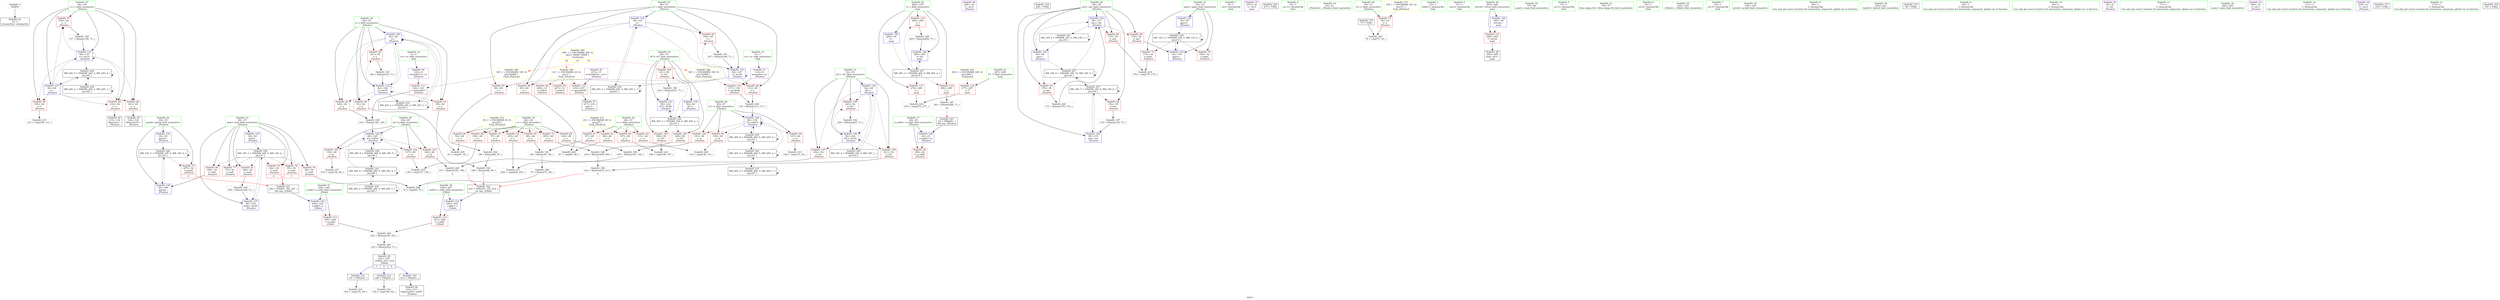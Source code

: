 digraph "SVFG" {
	label="SVFG";

	Node0x55de0894cf40 [shape=record,color=grey,label="{NodeID: 0\nNullPtr}"];
	Node0x55de0894cf40 -> Node0x55de089738f0[style=solid];
	Node0x55de08973e00 [shape=record,color=red,label="{NodeID: 97\n156\<--44\n\<--v\n_Z5solvei\n}"];
	Node0x55de08973e00 -> Node0x55de08977990[style=solid];
	Node0x55de08971fb0 [shape=record,color=green,label="{NodeID: 14\n4\<--5\nvx\<--vx_field_insensitive\nGlob }"];
	Node0x55de08971fb0 -> Node0x55de08974ef0[style=solid];
	Node0x55de08977810 [shape=record,color=grey,label="{NodeID: 194\n100 = Binary(98, 99, )\n|{<s0>3}}"];
	Node0x55de08977810:s0 -> Node0x55de089aa960[style=solid,color=red];
	Node0x55de08974960 [shape=record,color=red,label="{NodeID: 111\n124\<--123\n\<--arrayidx17\n_Z5solvei\n}"];
	Node0x55de08974960 -> Node0x55de08977f90[style=solid];
	Node0x55de08972ba0 [shape=record,color=green,label="{NodeID: 28\n46\<--47\nti\<--ti_field_insensitive\n_Z5solvei\n}"];
	Node0x55de08972ba0 -> Node0x55de08973ed0[style=solid];
	Node0x55de08972ba0 -> Node0x55de08973fa0[style=solid];
	Node0x55de08972ba0 -> Node0x55de08974070[style=solid];
	Node0x55de08972ba0 -> Node0x55de08979e70[style=solid];
	Node0x55de089804a0 [shape=record,color=grey,label="{NodeID: 208\n72 = cmp(66, 70, )\n}"];
	Node0x55de08979c00 [shape=record,color=blue,label="{NodeID: 125\n40\<--64\ni\<--\n_Z5solvei\n}"];
	Node0x55de08979c00 -> Node0x55de08976c30[style=dashed];
	Node0x55de08979c00 -> Node0x55de08976d00[style=dashed];
	Node0x55de08979c00 -> Node0x55de08976dd0[style=dashed];
	Node0x55de08979c00 -> Node0x55de08976ea0[style=dashed];
	Node0x55de08979c00 -> Node0x55de0897a280[style=dashed];
	Node0x55de08979c00 -> Node0x55de0898cb40[style=dashed];
	Node0x55de08973820 [shape=record,color=green,label="{NodeID: 42\n269\<--270\ni\<--i_field_insensitive\nmain\n}"];
	Node0x55de08973820 -> Node0x55de08979580[style=solid];
	Node0x55de08973820 -> Node0x55de08979650[style=solid];
	Node0x55de08973820 -> Node0x55de08979720[style=solid];
	Node0x55de08973820 -> Node0x55de0897ac40[style=solid];
	Node0x55de08973820 -> Node0x55de0897ad10[style=solid];
	Node0x55de0897a760 [shape=record,color=blue,label="{NodeID: 139\n52\<--64\nj51\<--\n_Z5solvei\n}"];
	Node0x55de0897a760 -> Node0x55de08974620[style=dashed];
	Node0x55de0897a760 -> Node0x55de089746f0[style=dashed];
	Node0x55de0897a760 -> Node0x55de089747c0[style=dashed];
	Node0x55de0897a760 -> Node0x55de0897a830[style=dashed];
	Node0x55de0897a760 -> Node0x55de08991040[style=dashed];
	Node0x55de089753d0 [shape=record,color=purple,label="{NodeID: 56\n228\<--16\n\<--.str.4\n_Z5solvei\n}"];
	Node0x55de089aa420 [shape=record,color=black,label="{NodeID: 319\n229 = PHI()\n}"];
	Node0x55de0898df40 [shape=record,color=black,label="{NodeID: 236\nMR_28V_2 = PHI(MR_28V_3, MR_28V_1, )\npts\{49 \}\n}"];
	Node0x55de0898df40 -> Node0x55de0898df40[style=dashed];
	Node0x55de0898df40 -> Node0x55de08990640[style=dashed];
	Node0x55de08975f30 [shape=record,color=red,label="{NodeID: 70\n203\<--28\n\<--c\n_Z5solvei\n}"];
	Node0x55de08975f30 -> Node0x55de08980920[style=solid];
	Node0x55de08976a90 [shape=record,color=red,label="{NodeID: 84\n175\<--38\n\<--ans\n_Z5solvei\n}"];
	Node0x55de08976a90 -> Node0x55de089813a0[style=solid];
	Node0x55de0896b350 [shape=record,color=green,label="{NodeID: 1\n8\<--1\n.str\<--dummyObj\nGlob }"];
	Node0x55de08973ed0 [shape=record,color=red,label="{NodeID: 98\n127\<--46\n\<--ti\n_Z5solvei\n}"];
	Node0x55de08973ed0 -> Node0x55de08980c20[style=solid];
	Node0x55de089720b0 [shape=record,color=green,label="{NodeID: 15\n6\<--7\nvy\<--vy_field_insensitive\nGlob }"];
	Node0x55de089720b0 -> Node0x55de08974fc0[style=solid];
	Node0x55de08977990 [shape=record,color=grey,label="{NodeID: 195\n157 = Binary(156, 71, )\n}"];
	Node0x55de08977990 -> Node0x55de0897a0e0[style=solid];
	Node0x55de08974a30 [shape=record,color=red,label="{NodeID: 112\n216\<--215\n\<--arrayidx59\n_Z5solvei\n}"];
	Node0x55de08974a30 -> Node0x55de08973c60[style=solid];
	Node0x55de08972c70 [shape=record,color=green,label="{NodeID: 29\n48\<--49\ntj\<--tj_field_insensitive\n_Z5solvei\n}"];
	Node0x55de08972c70 -> Node0x55de08974140[style=solid];
	Node0x55de08972c70 -> Node0x55de08974210[style=solid];
	Node0x55de08972c70 -> Node0x55de089742e0[style=solid];
	Node0x55de08972c70 -> Node0x55de08979f40[style=solid];
	Node0x55de08980620 [shape=record,color=grey,label="{NodeID: 209\n132 = cmp(130, 131, )\n}"];
	Node0x55de08979cd0 [shape=record,color=blue,label="{NodeID: 126\n42\<--64\nj\<--\n_Z5solvei\n}"];
	Node0x55de08979cd0 -> Node0x55de08976f70[style=dashed];
	Node0x55de08979cd0 -> Node0x55de08977040[style=dashed];
	Node0x55de08979cd0 -> Node0x55de08977110[style=dashed];
	Node0x55de08979cd0 -> Node0x55de089771e0[style=dashed];
	Node0x55de08979cd0 -> Node0x55de08979cd0[style=dashed];
	Node0x55de08979cd0 -> Node0x55de0897a1b0[style=dashed];
	Node0x55de08979cd0 -> Node0x55de0898d040[style=dashed];
	Node0x55de089738f0 [shape=record,color=black,label="{NodeID: 43\n2\<--3\ndummyVal\<--dummyVal\n}"];
	Node0x55de0897a830 [shape=record,color=blue,label="{NodeID: 140\n52\<--224\nj51\<--inc62\n_Z5solvei\n}"];
	Node0x55de0897a830 -> Node0x55de08974620[style=dashed];
	Node0x55de0897a830 -> Node0x55de089746f0[style=dashed];
	Node0x55de0897a830 -> Node0x55de089747c0[style=dashed];
	Node0x55de0897a830 -> Node0x55de0897a830[style=dashed];
	Node0x55de0897a830 -> Node0x55de08991040[style=dashed];
	Node0x55de089754a0 [shape=record,color=purple,label="{NodeID: 57\n272\<--18\n\<--.str.5\nmain\n}"];
	Node0x55de089aa4f0 [shape=record,color=black,label="{NodeID: 320\n273 = PHI()\n}"];
	Node0x55de0898e440 [shape=record,color=black,label="{NodeID: 237\nMR_46V_3 = PHI(MR_46V_4, MR_46V_2, )\npts\{270 \}\n}"];
	Node0x55de0898e440 -> Node0x55de08979580[style=dashed];
	Node0x55de0898e440 -> Node0x55de08979650[style=dashed];
	Node0x55de0898e440 -> Node0x55de08979720[style=dashed];
	Node0x55de0898e440 -> Node0x55de0897ad10[style=dashed];
	Node0x55de08976000 [shape=record,color=red,label="{NodeID: 71\n209\<--28\n\<--c\n_Z5solvei\n}"];
	Node0x55de08976000 -> Node0x55de0897d690[style=solid];
	Node0x55de08976b60 [shape=record,color=red,label="{NodeID: 85\n178\<--38\n\<--ans\n_Z5solvei\n}"];
	Node0x55de08976b60 -> Node0x55de0897a420[style=solid];
	Node0x55de0894d420 [shape=record,color=green,label="{NodeID: 2\n10\<--1\n.str.1\<--dummyObj\nGlob }"];
	Node0x55de08997640 [shape=record,color=yellow,style=double,label="{NodeID: 265\n48V_1 = ENCHI(MR_48V_0)\npts\{1 50000 70000 \}\nFun[main]|{<s0>10|<s1>10|<s2>10}}"];
	Node0x55de08997640:s0 -> Node0x55de08997a50[style=dashed,color=red];
	Node0x55de08997640:s1 -> Node0x55de08998880[style=dashed,color=red];
	Node0x55de08997640:s2 -> Node0x55de08998960[style=dashed,color=red];
	Node0x55de08973fa0 [shape=record,color=red,label="{NodeID: 99\n130\<--46\n\<--ti\n_Z5solvei\n}"];
	Node0x55de08973fa0 -> Node0x55de08980620[style=solid];
	Node0x55de089721b0 [shape=record,color=green,label="{NodeID: 16\n20\<--21\n_Z5solvei\<--_Z5solvei_field_insensitive\n}"];
	Node0x55de08977b10 [shape=record,color=grey,label="{NodeID: 196\n212 = Binary(210, 211, )\n|{<s0>6}}"];
	Node0x55de08977b10:s0 -> Node0x55de089aa960[style=solid,color=red];
	Node0x55de08974b00 [shape=record,color=red,label="{NodeID: 113\n250\<--244\n\<--x.addr\n_Z3bitii\n}"];
	Node0x55de08974b00 -> Node0x55de0897fbe0[style=solid];
	Node0x55de08972d40 [shape=record,color=green,label="{NodeID: 30\n50\<--51\ni47\<--i47_field_insensitive\n_Z5solvei\n}"];
	Node0x55de08972d40 -> Node0x55de089743b0[style=solid];
	Node0x55de08972d40 -> Node0x55de08974480[style=solid];
	Node0x55de08972d40 -> Node0x55de08974550[style=solid];
	Node0x55de08972d40 -> Node0x55de0897a690[style=solid];
	Node0x55de08972d40 -> Node0x55de0897a900[style=solid];
	Node0x55de089807a0 [shape=record,color=grey,label="{NodeID: 210\n278 = cmp(276, 277, )\n}"];
	Node0x55de08979da0 [shape=record,color=blue,label="{NodeID: 127\n44\<--64\nv\<--\n_Z5solvei\n}"];
	Node0x55de08979da0 -> Node0x55de089772b0[style=dashed];
	Node0x55de08979da0 -> Node0x55de08977380[style=dashed];
	Node0x55de08979da0 -> Node0x55de08973d30[style=dashed];
	Node0x55de08979da0 -> Node0x55de08973e00[style=dashed];
	Node0x55de08979da0 -> Node0x55de0897a0e0[style=dashed];
	Node0x55de08979da0 -> Node0x55de08992440[style=dashed];
	Node0x55de089739f0 [shape=record,color=black,label="{NodeID: 44\n115\<--114\nidxprom\<--\n_Z5solvei\n}"];
	Node0x55de0897a900 [shape=record,color=blue,label="{NodeID: 141\n50\<--232\ni47\<--inc66\n_Z5solvei\n}"];
	Node0x55de0897a900 -> Node0x55de08990b40[style=dashed];
	Node0x55de08975570 [shape=record,color=red,label="{NodeID: 58\n206\<--12\n\<--stderr\n_Z5solvei\n}"];
	Node0x55de089aa5c0 [shape=record,color=black,label="{NodeID: 321\n242 = PHI(95, 142, 207, )\n0th arg _Z3bitii }"];
	Node0x55de089aa5c0 -> Node0x55de0897a9d0[style=solid];
	Node0x55de089760d0 [shape=record,color=red,label="{NodeID: 72\n78\<--30\n\<--n\n_Z5solvei\n}"];
	Node0x55de089760d0 -> Node0x55de08980320[style=solid];
	Node0x55de08976c30 [shape=record,color=red,label="{NodeID: 86\n85\<--40\n\<--i\n_Z5solvei\n}"];
	Node0x55de08976c30 -> Node0x55de089801a0[style=solid];
	Node0x55de0894d650 [shape=record,color=green,label="{NodeID: 3\n12\<--1\nstderr\<--dummyObj\nGlob }"];
	Node0x55de0897cf10 [shape=record,color=grey,label="{NodeID: 183\n69 = Binary(67, 68, )\n}"];
	Node0x55de0897cf10 -> Node0x55de0897d390[style=solid];
	Node0x55de08974070 [shape=record,color=red,label="{NodeID: 100\n143\<--46\n\<--ti\n_Z5solvei\n}"];
	Node0x55de08974070 -> Node0x55de08977e10[style=solid];
	Node0x55de089722b0 [shape=record,color=green,label="{NodeID: 17\n24\<--25\ncs.addr\<--cs.addr_field_insensitive\n_Z5solvei\n}"];
	Node0x55de089722b0 -> Node0x55de08975710[style=solid];
	Node0x55de089722b0 -> Node0x55de089797f0[style=solid];
	Node0x55de08977c90 [shape=record,color=grey,label="{NodeID: 197\n153 = Binary(152, 71, )\n}"];
	Node0x55de08977c90 -> Node0x55de0897a010[style=solid];
	Node0x55de08974bd0 [shape=record,color=red,label="{NodeID: 114\n251\<--246\n\<--i.addr\n_Z3bitii\n}"];
	Node0x55de08974bd0 -> Node0x55de0897fbe0[style=solid];
	Node0x55de08972e10 [shape=record,color=green,label="{NodeID: 31\n52\<--53\nj51\<--j51_field_insensitive\n_Z5solvei\n}"];
	Node0x55de08972e10 -> Node0x55de08974620[style=solid];
	Node0x55de08972e10 -> Node0x55de089746f0[style=solid];
	Node0x55de08972e10 -> Node0x55de089747c0[style=solid];
	Node0x55de08972e10 -> Node0x55de0897a760[style=solid];
	Node0x55de08972e10 -> Node0x55de0897a830[style=solid];
	Node0x55de08980920 [shape=record,color=grey,label="{NodeID: 211\n204 = cmp(202, 203, )\n}"];
	Node0x55de08979e70 [shape=record,color=blue,label="{NodeID: 128\n46\<--118\nti\<--add15\n_Z5solvei\n}"];
	Node0x55de08979e70 -> Node0x55de08973ed0[style=dashed];
	Node0x55de08979e70 -> Node0x55de08973fa0[style=dashed];
	Node0x55de08979e70 -> Node0x55de08974070[style=dashed];
	Node0x55de08979e70 -> Node0x55de08979e70[style=dashed];
	Node0x55de08979e70 -> Node0x55de08994240[style=dashed];
	Node0x55de08973ac0 [shape=record,color=black,label="{NodeID: 45\n122\<--121\nidxprom16\<--\n_Z5solvei\n}"];
	Node0x55de0897a9d0 [shape=record,color=blue,label="{NodeID: 142\n244\<--242\nx.addr\<--x\n_Z3bitii\n}"];
	Node0x55de0897a9d0 -> Node0x55de08974b00[style=dashed];
	Node0x55de08975640 [shape=record,color=red,label="{NodeID: 59\n227\<--12\n\<--stderr\n_Z5solvei\n}"];
	Node0x55de089aa960 [shape=record,color=black,label="{NodeID: 322\n243 = PHI(100, 147, 212, )\n1st arg _Z3bitii }"];
	Node0x55de089aa960 -> Node0x55de0897aaa0[style=solid];
	Node0x55de089761a0 [shape=record,color=red,label="{NodeID: 73\n174\<--32\n\<--gans\n_Z5solvei\n}"];
	Node0x55de089761a0 -> Node0x55de089813a0[style=solid];
	Node0x55de08976d00 [shape=record,color=red,label="{NodeID: 87\n96\<--40\n\<--i\n_Z5solvei\n}"];
	Node0x55de08976d00 -> Node0x55de0897d090[style=solid];
	Node0x55de0894d6e0 [shape=record,color=green,label="{NodeID: 4\n13\<--1\n.str.2\<--dummyObj\nGlob }"];
	Node0x55de08997890 [shape=record,color=yellow,style=double,label="{NodeID: 267\n44V_1 = ENCHI(MR_44V_0)\npts\{268 \}\nFun[main]}"];
	Node0x55de08997890 -> Node0x55de089794b0[style=dashed];
	Node0x55de0897d090 [shape=record,color=grey,label="{NodeID: 184\n98 = Binary(96, 97, )\n}"];
	Node0x55de0897d090 -> Node0x55de08977810[style=solid];
	Node0x55de08974140 [shape=record,color=red,label="{NodeID: 101\n134\<--48\n\<--tj\n_Z5solvei\n}"];
	Node0x55de08974140 -> Node0x55de08981220[style=solid];
	Node0x55de08972380 [shape=record,color=green,label="{NodeID: 18\n26\<--27\nr\<--r_field_insensitive\n_Z5solvei\n}"];
	Node0x55de08972380 -> Node0x55de089757e0[style=solid];
	Node0x55de08972380 -> Node0x55de089758b0[style=solid];
	Node0x55de08972380 -> Node0x55de08975980[style=solid];
	Node0x55de08972380 -> Node0x55de08975a50[style=solid];
	Node0x55de08977e10 [shape=record,color=grey,label="{NodeID: 198\n145 = Binary(143, 144, )\n}"];
	Node0x55de08977e10 -> Node0x55de08978110[style=solid];
	Node0x55de08974ca0 [shape=record,color=red,label="{NodeID: 115\n288\<--265\n\<--retval\nmain\n}"];
	Node0x55de08974ca0 -> Node0x55de08974e20[style=solid];
	Node0x55de08972ee0 [shape=record,color=green,label="{NodeID: 32\n57\<--58\nscanf\<--scanf_field_insensitive\n}"];
	Node0x55de08980aa0 [shape=record,color=grey,label="{NodeID: 212\n149 = cmp(148, 64, )\n}"];
	Node0x55de08979f40 [shape=record,color=blue,label="{NodeID: 129\n48\<--125\ntj\<--add18\n_Z5solvei\n}"];
	Node0x55de08979f40 -> Node0x55de08974140[style=dashed];
	Node0x55de08979f40 -> Node0x55de08974210[style=dashed];
	Node0x55de08979f40 -> Node0x55de089742e0[style=dashed];
	Node0x55de08979f40 -> Node0x55de08979f40[style=dashed];
	Node0x55de08979f40 -> Node0x55de08994740[style=dashed];
	Node0x55de08973b90 [shape=record,color=black,label="{NodeID: 46\n214\<--213\nidxprom58\<--call57\n_Z5solvei\n}"];
	Node0x55de0897aaa0 [shape=record,color=blue,label="{NodeID: 143\n246\<--243\ni.addr\<--i\n_Z3bitii\n}"];
	Node0x55de0897aaa0 -> Node0x55de08974bd0[style=dashed];
	Node0x55de08975710 [shape=record,color=red,label="{NodeID: 60\n188\<--24\n\<--cs.addr\n_Z5solvei\n}"];
	Node0x55de089aab20 [shape=record,color=black,label="{NodeID: 323\n23 = PHI(281, )\n0th arg _Z5solvei }"];
	Node0x55de089aab20 -> Node0x55de089797f0[style=solid];
	Node0x55de08976270 [shape=record,color=red,label="{NodeID: 74\n189\<--32\n\<--gans\n_Z5solvei\n}"];
	Node0x55de08976dd0 [shape=record,color=red,label="{NodeID: 88\n113\<--40\n\<--i\n_Z5solvei\n}"];
	Node0x55de08976dd0 -> Node0x55de0897fd20[style=solid];
	Node0x55de08950e60 [shape=record,color=green,label="{NodeID: 5\n15\<--1\n.str.3\<--dummyObj\nGlob }"];
	Node0x55de0897d210 [shape=record,color=grey,label="{NodeID: 185\n185 = Binary(184, 71, )\n}"];
	Node0x55de0897d210 -> Node0x55de0897a5c0[style=solid];
	Node0x55de08974210 [shape=record,color=red,label="{NodeID: 102\n137\<--48\n\<--tj\n_Z5solvei\n}"];
	Node0x55de08974210 -> Node0x55de08981520[style=solid];
	Node0x55de08972450 [shape=record,color=green,label="{NodeID: 19\n28\<--29\nc\<--c_field_insensitive\n_Z5solvei\n}"];
	Node0x55de08972450 -> Node0x55de08975b20[style=solid];
	Node0x55de08972450 -> Node0x55de08975bf0[style=solid];
	Node0x55de08972450 -> Node0x55de08975cc0[style=solid];
	Node0x55de08972450 -> Node0x55de08975d90[style=solid];
	Node0x55de08972450 -> Node0x55de08975e60[style=solid];
	Node0x55de08972450 -> Node0x55de08975f30[style=solid];
	Node0x55de08972450 -> Node0x55de08976000[style=solid];
	Node0x55de08977f90 [shape=record,color=grey,label="{NodeID: 199\n125 = Binary(120, 124, )\n}"];
	Node0x55de08977f90 -> Node0x55de08979f40[style=solid];
	Node0x55de089794b0 [shape=record,color=red,label="{NodeID: 116\n277\<--267\n\<--T\nmain\n}"];
	Node0x55de089794b0 -> Node0x55de089807a0[style=solid];
	Node0x55de08972fe0 [shape=record,color=green,label="{NodeID: 33\n76\<--77\nllvm.ctpop.i32\<--llvm.ctpop.i32_field_insensitive\n}"];
	Node0x55de08980c20 [shape=record,color=grey,label="{NodeID: 213\n128 = cmp(127, 64, )\n}"];
	Node0x55de0897a010 [shape=record,color=blue,label="{NodeID: 130\n38\<--153\nans\<--inc\n_Z5solvei\n}"];
	Node0x55de0897a010 -> Node0x55de08994c40[style=dashed];
	Node0x55de08973c60 [shape=record,color=black,label="{NodeID: 47\n217\<--216\nconv\<--\n_Z5solvei\n}"];
	Node0x55de0897ab70 [shape=record,color=blue,label="{NodeID: 144\n265\<--64\nretval\<--\nmain\n}"];
	Node0x55de0897ab70 -> Node0x55de08974ca0[style=dashed];
	Node0x55de089757e0 [shape=record,color=red,label="{NodeID: 61\n67\<--26\n\<--r\n_Z5solvei\n}"];
	Node0x55de089757e0 -> Node0x55de0897cf10[style=solid];
	Node0x55de08976340 [shape=record,color=red,label="{NodeID: 75\n207\<--34\n\<--gmsk\n_Z5solvei\n|{<s0>6}}"];
	Node0x55de08976340:s0 -> Node0x55de089aa5c0[style=solid,color=red];
	Node0x55de08994240 [shape=record,color=black,label="{NodeID: 255\nMR_26V_8 = PHI(MR_26V_6, MR_26V_5, )\npts\{47 \}\n}"];
	Node0x55de08994240 -> Node0x55de08979e70[style=dashed];
	Node0x55de08994240 -> Node0x55de08990140[style=dashed];
	Node0x55de08994240 -> Node0x55de08994240[style=dashed];
	Node0x55de08976ea0 [shape=record,color=red,label="{NodeID: 89\n166\<--40\n\<--i\n_Z5solvei\n}"];
	Node0x55de08976ea0 -> Node0x55de0897db10[style=solid];
	Node0x55de08950ef0 [shape=record,color=green,label="{NodeID: 6\n16\<--1\n.str.4\<--dummyObj\nGlob }"];
	Node0x55de08997a50 [shape=record,color=yellow,style=double,label="{NodeID: 269\n2V_1 = ENCHI(MR_2V_0)\npts\{1 \}\nFun[_Z5solvei]}"];
	Node0x55de08997a50 -> Node0x55de08975570[style=dashed];
	Node0x55de08997a50 -> Node0x55de08975640[style=dashed];
	Node0x55de08997a50 -> Node0x55de08974a30[style=dashed];
	Node0x55de0897d390 [shape=record,color=grey,label="{NodeID: 186\n70 = Binary(71, 69, )\n}"];
	Node0x55de0897d390 -> Node0x55de089804a0[style=solid];
	Node0x55de089742e0 [shape=record,color=red,label="{NodeID: 103\n146\<--48\n\<--tj\n_Z5solvei\n}"];
	Node0x55de089742e0 -> Node0x55de08978110[style=solid];
	Node0x55de08972520 [shape=record,color=green,label="{NodeID: 20\n30\<--31\nn\<--n_field_insensitive\n_Z5solvei\n}"];
	Node0x55de08972520 -> Node0x55de089760d0[style=solid];
	Node0x55de08978110 [shape=record,color=grey,label="{NodeID: 200\n147 = Binary(145, 146, )\n|{<s0>4}}"];
	Node0x55de08978110:s0 -> Node0x55de089aa960[style=solid,color=red];
	Node0x55de08979580 [shape=record,color=red,label="{NodeID: 117\n276\<--269\n\<--i\nmain\n}"];
	Node0x55de08979580 -> Node0x55de089807a0[style=solid];
	Node0x55de089730e0 [shape=record,color=green,label="{NodeID: 34\n102\<--103\n_Z3bitii\<--_Z3bitii_field_insensitive\n}"];
	Node0x55de08980da0 [shape=record,color=grey,label="{NodeID: 214\n198 = cmp(196, 197, )\n}"];
	Node0x55de0897a0e0 [shape=record,color=blue,label="{NodeID: 131\n44\<--157\nv\<--inc33\n_Z5solvei\n}"];
	Node0x55de0897a0e0 -> Node0x55de089772b0[style=dashed];
	Node0x55de0897a0e0 -> Node0x55de08977380[style=dashed];
	Node0x55de0897a0e0 -> Node0x55de08973d30[style=dashed];
	Node0x55de0897a0e0 -> Node0x55de08973e00[style=dashed];
	Node0x55de0897a0e0 -> Node0x55de0897a0e0[style=dashed];
	Node0x55de0897a0e0 -> Node0x55de08992440[style=dashed];
	Node0x55de08974d50 [shape=record,color=black,label="{NodeID: 48\n241\<--253\n_Z3bitii_ret\<--and\n_Z3bitii\n|{<s0>3|<s1>4|<s2>6}}"];
	Node0x55de08974d50:s0 -> Node0x55de089a9c50[style=solid,color=blue];
	Node0x55de08974d50:s1 -> Node0x55de089a9f10[style=solid,color=blue];
	Node0x55de08974d50:s2 -> Node0x55de089aa110[style=solid,color=blue];
	Node0x55de0898b740 [shape=record,color=black,label="{NodeID: 228\nMR_12V_3 = PHI(MR_12V_4, MR_12V_2, )\npts\{33 \}\n}"];
	Node0x55de0898b740 -> Node0x55de089761a0[style=dashed];
	Node0x55de0898b740 -> Node0x55de08976270[style=dashed];
	Node0x55de0898b740 -> Node0x55de0897a420[style=dashed];
	Node0x55de0898b740 -> Node0x55de0898b740[style=dashed];
	Node0x55de0897ac40 [shape=record,color=blue,label="{NodeID: 145\n269\<--64\ni\<--\nmain\n}"];
	Node0x55de0897ac40 -> Node0x55de0898e440[style=dashed];
	Node0x55de089758b0 [shape=record,color=red,label="{NodeID: 62\n86\<--26\n\<--r\n_Z5solvei\n}"];
	Node0x55de089758b0 -> Node0x55de089801a0[style=solid];
	Node0x55de08990140 [shape=record,color=black,label="{NodeID: 242\nMR_26V_4 = PHI(MR_26V_5, MR_26V_2, )\npts\{47 \}\n}"];
	Node0x55de08990140 -> Node0x55de08979e70[style=dashed];
	Node0x55de08990140 -> Node0x55de0898da40[style=dashed];
	Node0x55de08990140 -> Node0x55de08990140[style=dashed];
	Node0x55de08990140 -> Node0x55de08994240[style=dashed];
	Node0x55de08976410 [shape=record,color=red,label="{NodeID: 76\n66\<--36\n\<--msk\n_Z5solvei\n}"];
	Node0x55de08976410 -> Node0x55de089804a0[style=solid];
	Node0x55de08994740 [shape=record,color=black,label="{NodeID: 256\nMR_28V_8 = PHI(MR_28V_6, MR_28V_5, )\npts\{49 \}\n}"];
	Node0x55de08994740 -> Node0x55de08979f40[style=dashed];
	Node0x55de08994740 -> Node0x55de08990640[style=dashed];
	Node0x55de08994740 -> Node0x55de08994740[style=dashed];
	Node0x55de08976f70 [shape=record,color=red,label="{NodeID: 90\n91\<--42\n\<--j\n_Z5solvei\n}"];
	Node0x55de08976f70 -> Node0x55de08980020[style=solid];
	Node0x55de08951bc0 [shape=record,color=green,label="{NodeID: 7\n18\<--1\n.str.5\<--dummyObj\nGlob }"];
	Node0x55de0897d510 [shape=record,color=grey,label="{NodeID: 187\n281 = Binary(280, 71, )\n|{<s0>10}}"];
	Node0x55de0897d510:s0 -> Node0x55de089aab20[style=solid,color=red];
	Node0x55de089743b0 [shape=record,color=red,label="{NodeID: 104\n196\<--50\n\<--i47\n_Z5solvei\n}"];
	Node0x55de089743b0 -> Node0x55de08980da0[style=solid];
	Node0x55de089725f0 [shape=record,color=green,label="{NodeID: 21\n32\<--33\ngans\<--gans_field_insensitive\n_Z5solvei\n}"];
	Node0x55de089725f0 -> Node0x55de089761a0[style=solid];
	Node0x55de089725f0 -> Node0x55de08976270[style=solid];
	Node0x55de089725f0 -> Node0x55de089798c0[style=solid];
	Node0x55de089725f0 -> Node0x55de0897a420[style=solid];
	Node0x55de08978290 [shape=record,color=grey,label="{NodeID: 201\n253 = Binary(252, 71, )\n}"];
	Node0x55de08978290 -> Node0x55de08974d50[style=solid];
	Node0x55de08979650 [shape=record,color=red,label="{NodeID: 118\n280\<--269\n\<--i\nmain\n}"];
	Node0x55de08979650 -> Node0x55de0897d510[style=solid];
	Node0x55de089731e0 [shape=record,color=green,label="{NodeID: 35\n192\<--193\nprintf\<--printf_field_insensitive\n}"];
	Node0x55de08980f20 [shape=record,color=grey,label="{NodeID: 215\n110 = cmp(109, 111, )\n}"];
	Node0x55de0897a1b0 [shape=record,color=blue,label="{NodeID: 132\n42\<--162\nj\<--inc35\n_Z5solvei\n}"];
	Node0x55de0897a1b0 -> Node0x55de08976f70[style=dashed];
	Node0x55de0897a1b0 -> Node0x55de08977040[style=dashed];
	Node0x55de0897a1b0 -> Node0x55de08977110[style=dashed];
	Node0x55de0897a1b0 -> Node0x55de089771e0[style=dashed];
	Node0x55de0897a1b0 -> Node0x55de08979cd0[style=dashed];
	Node0x55de0897a1b0 -> Node0x55de0897a1b0[style=dashed];
	Node0x55de0897a1b0 -> Node0x55de0898d040[style=dashed];
	Node0x55de08974e20 [shape=record,color=black,label="{NodeID: 49\n264\<--288\nmain_ret\<--\nmain\n}"];
	Node0x55de089a9c50 [shape=record,color=black,label="{NodeID: 312\n101 = PHI(241, )\n}"];
	Node0x55de089a9c50 -> Node0x55de089810a0[style=solid];
	Node0x55de0898bc40 [shape=record,color=black,label="{NodeID: 229\nMR_14V_3 = PHI(MR_14V_4, MR_14V_2, )\npts\{35 \}\n}"];
	Node0x55de0898bc40 -> Node0x55de08976340[style=dashed];
	Node0x55de0898bc40 -> Node0x55de0897a4f0[style=dashed];
	Node0x55de0898bc40 -> Node0x55de0898bc40[style=dashed];
	Node0x55de0897ad10 [shape=record,color=blue,label="{NodeID: 146\n269\<--285\ni\<--inc\nmain\n}"];
	Node0x55de0897ad10 -> Node0x55de0898e440[style=dashed];
	Node0x55de08975980 [shape=record,color=red,label="{NodeID: 63\n131\<--26\n\<--r\n_Z5solvei\n}"];
	Node0x55de08975980 -> Node0x55de08980620[style=solid];
	Node0x55de08990640 [shape=record,color=black,label="{NodeID: 243\nMR_28V_4 = PHI(MR_28V_5, MR_28V_2, )\npts\{49 \}\n}"];
	Node0x55de08990640 -> Node0x55de08979f40[style=dashed];
	Node0x55de08990640 -> Node0x55de0898df40[style=dashed];
	Node0x55de08990640 -> Node0x55de08990640[style=dashed];
	Node0x55de08990640 -> Node0x55de08994740[style=dashed];
	Node0x55de089764e0 [shape=record,color=red,label="{NodeID: 77\n74\<--36\n\<--msk\n_Z5solvei\n}"];
	Node0x55de08994c40 [shape=record,color=black,label="{NodeID: 257\nMR_18V_7 = PHI(MR_18V_8, MR_18V_6, )\npts\{39 \}\n}"];
	Node0x55de08994c40 -> Node0x55de089768f0[style=dashed];
	Node0x55de08994c40 -> Node0x55de0897a010[style=dashed];
	Node0x55de08994c40 -> Node0x55de08991a40[style=dashed];
	Node0x55de08994c40 -> Node0x55de08994c40[style=dashed];
	Node0x55de08977040 [shape=record,color=red,label="{NodeID: 91\n99\<--42\n\<--j\n_Z5solvei\n}"];
	Node0x55de08977040 -> Node0x55de08977810[style=solid];
	Node0x55de08951c80 [shape=record,color=green,label="{NodeID: 8\n60\<--1\n\<--dummyObj\nCan only get source location for instruction, argument, global var or function.}"];
	Node0x55de08997c40 [shape=record,color=yellow,style=double,label="{NodeID: 271\n6V_1 = ENCHI(MR_6V_0)\npts\{27 \}\nFun[_Z5solvei]}"];
	Node0x55de08997c40 -> Node0x55de089757e0[style=dashed];
	Node0x55de08997c40 -> Node0x55de089758b0[style=dashed];
	Node0x55de08997c40 -> Node0x55de08975980[style=dashed];
	Node0x55de08997c40 -> Node0x55de08975a50[style=dashed];
	Node0x55de0897d690 [shape=record,color=grey,label="{NodeID: 188\n210 = Binary(208, 209, )\n}"];
	Node0x55de0897d690 -> Node0x55de08977b10[style=solid];
	Node0x55de08974480 [shape=record,color=red,label="{NodeID: 105\n208\<--50\n\<--i47\n_Z5solvei\n}"];
	Node0x55de08974480 -> Node0x55de0897d690[style=solid];
	Node0x55de089726c0 [shape=record,color=green,label="{NodeID: 22\n34\<--35\ngmsk\<--gmsk_field_insensitive\n_Z5solvei\n}"];
	Node0x55de089726c0 -> Node0x55de08976340[style=solid];
	Node0x55de089726c0 -> Node0x55de08979990[style=solid];
	Node0x55de089726c0 -> Node0x55de0897a4f0[style=solid];
	Node0x55de08998880 [shape=record,color=yellow,style=double,label="{NodeID: 285\n34V_1 = ENCHI(MR_34V_0)\npts\{50000 \}\nFun[_Z5solvei]}"];
	Node0x55de08998880 -> Node0x55de08974960[style=dashed];
	Node0x55de0897fbe0 [shape=record,color=grey,label="{NodeID: 202\n252 = Binary(250, 251, )\n}"];
	Node0x55de0897fbe0 -> Node0x55de08978290[style=solid];
	Node0x55de08979720 [shape=record,color=red,label="{NodeID: 119\n284\<--269\n\<--i\nmain\n}"];
	Node0x55de08979720 -> Node0x55de0897d810[style=solid];
	Node0x55de089732e0 [shape=record,color=green,label="{NodeID: 36\n220\<--221\nfprintf\<--fprintf_field_insensitive\n}"];
	Node0x55de089810a0 [shape=record,color=grey,label="{NodeID: 216\n104 = cmp(101, 64, )\n}"];
	Node0x55de0897a280 [shape=record,color=blue,label="{NodeID: 133\n40\<--167\ni\<--inc38\n_Z5solvei\n}"];
	Node0x55de0897a280 -> Node0x55de08976c30[style=dashed];
	Node0x55de0897a280 -> Node0x55de08976d00[style=dashed];
	Node0x55de0897a280 -> Node0x55de08976dd0[style=dashed];
	Node0x55de0897a280 -> Node0x55de08976ea0[style=dashed];
	Node0x55de0897a280 -> Node0x55de0897a280[style=dashed];
	Node0x55de0897a280 -> Node0x55de0898cb40[style=dashed];
	Node0x55de08974ef0 [shape=record,color=purple,label="{NodeID: 50\n123\<--4\narrayidx17\<--vx\n_Z5solvei\n}"];
	Node0x55de08974ef0 -> Node0x55de08974960[style=solid];
	Node0x55de089a9e40 [shape=record,color=black,label="{NodeID: 313\n56 = PHI()\n}"];
	Node0x55de0898c140 [shape=record,color=black,label="{NodeID: 230\nMR_16V_3 = PHI(MR_16V_4, MR_16V_2, )\npts\{37 \}\n}"];
	Node0x55de0898c140 -> Node0x55de08976410[style=dashed];
	Node0x55de0898c140 -> Node0x55de089764e0[style=dashed];
	Node0x55de0898c140 -> Node0x55de089765b0[style=dashed];
	Node0x55de0898c140 -> Node0x55de08976680[style=dashed];
	Node0x55de0898c140 -> Node0x55de08976750[style=dashed];
	Node0x55de0898c140 -> Node0x55de08976820[style=dashed];
	Node0x55de0898c140 -> Node0x55de0897a5c0[style=dashed];
	Node0x55de08975a50 [shape=record,color=red,label="{NodeID: 64\n197\<--26\n\<--r\n_Z5solvei\n}"];
	Node0x55de08975a50 -> Node0x55de08980da0[style=solid];
	Node0x55de08990b40 [shape=record,color=black,label="{NodeID: 244\nMR_30V_3 = PHI(MR_30V_4, MR_30V_2, )\npts\{51 \}\n}"];
	Node0x55de08990b40 -> Node0x55de089743b0[style=dashed];
	Node0x55de08990b40 -> Node0x55de08974480[style=dashed];
	Node0x55de08990b40 -> Node0x55de08974550[style=dashed];
	Node0x55de08990b40 -> Node0x55de0897a900[style=dashed];
	Node0x55de089765b0 [shape=record,color=red,label="{NodeID: 78\n95\<--36\n\<--msk\n_Z5solvei\n|{<s0>3}}"];
	Node0x55de089765b0:s0 -> Node0x55de089aa5c0[style=solid,color=red];
	Node0x55de08977110 [shape=record,color=red,label="{NodeID: 92\n120\<--42\n\<--j\n_Z5solvei\n}"];
	Node0x55de08977110 -> Node0x55de08977f90[style=solid];
	Node0x55de08951d40 [shape=record,color=green,label="{NodeID: 9\n62\<--1\n\<--dummyObj\nCan only get source location for instruction, argument, global var or function.}"];
	Node0x55de08997d20 [shape=record,color=yellow,style=double,label="{NodeID: 272\n8V_1 = ENCHI(MR_8V_0)\npts\{29 \}\nFun[_Z5solvei]}"];
	Node0x55de08997d20 -> Node0x55de08975b20[style=dashed];
	Node0x55de08997d20 -> Node0x55de08975bf0[style=dashed];
	Node0x55de08997d20 -> Node0x55de08975cc0[style=dashed];
	Node0x55de08997d20 -> Node0x55de08975d90[style=dashed];
	Node0x55de08997d20 -> Node0x55de08975e60[style=dashed];
	Node0x55de08997d20 -> Node0x55de08975f30[style=dashed];
	Node0x55de08997d20 -> Node0x55de08976000[style=dashed];
	Node0x55de0897d810 [shape=record,color=grey,label="{NodeID: 189\n285 = Binary(284, 71, )\n}"];
	Node0x55de0897d810 -> Node0x55de0897ad10[style=solid];
	Node0x55de08974550 [shape=record,color=red,label="{NodeID: 106\n231\<--50\n\<--i47\n_Z5solvei\n}"];
	Node0x55de08974550 -> Node0x55de0897d990[style=solid];
	Node0x55de08972790 [shape=record,color=green,label="{NodeID: 23\n36\<--37\nmsk\<--msk_field_insensitive\n_Z5solvei\n}"];
	Node0x55de08972790 -> Node0x55de08976410[style=solid];
	Node0x55de08972790 -> Node0x55de089764e0[style=solid];
	Node0x55de08972790 -> Node0x55de089765b0[style=solid];
	Node0x55de08972790 -> Node0x55de08976680[style=solid];
	Node0x55de08972790 -> Node0x55de08976750[style=solid];
	Node0x55de08972790 -> Node0x55de08976820[style=solid];
	Node0x55de08972790 -> Node0x55de08979a60[style=solid];
	Node0x55de08972790 -> Node0x55de0897a5c0[style=solid];
	Node0x55de08998960 [shape=record,color=yellow,style=double,label="{NodeID: 286\n36V_1 = ENCHI(MR_36V_0)\npts\{70000 \}\nFun[_Z5solvei]}"];
	Node0x55de08998960 -> Node0x55de08974890[style=dashed];
	Node0x55de0897fd20 [shape=record,color=grey,label="{NodeID: 203\n118 = Binary(113, 117, )\n}"];
	Node0x55de0897fd20 -> Node0x55de08979e70[style=solid];
	Node0x55de089797f0 [shape=record,color=blue,label="{NodeID: 120\n24\<--23\ncs.addr\<--cs\n_Z5solvei\n}"];
	Node0x55de089797f0 -> Node0x55de08975710[style=dashed];
	Node0x55de089733e0 [shape=record,color=green,label="{NodeID: 37\n244\<--245\nx.addr\<--x.addr_field_insensitive\n_Z3bitii\n}"];
	Node0x55de089733e0 -> Node0x55de08974b00[style=solid];
	Node0x55de089733e0 -> Node0x55de0897a9d0[style=solid];
	Node0x55de08981220 [shape=record,color=grey,label="{NodeID: 217\n135 = cmp(134, 64, )\n}"];
	Node0x55de0897a350 [shape=record,color=blue,label="{NodeID: 134\n38\<--171\nans\<--div\n_Z5solvei\n}"];
	Node0x55de0897a350 -> Node0x55de08976a90[style=dashed];
	Node0x55de0897a350 -> Node0x55de08976b60[style=dashed];
	Node0x55de0897a350 -> Node0x55de0898c640[style=dashed];
	Node0x55de08974fc0 [shape=record,color=purple,label="{NodeID: 51\n116\<--6\narrayidx\<--vy\n_Z5solvei\n}"];
	Node0x55de08974fc0 -> Node0x55de08974890[style=solid];
	Node0x55de089a9f10 [shape=record,color=black,label="{NodeID: 314\n148 = PHI(241, )\n}"];
	Node0x55de089a9f10 -> Node0x55de08980aa0[style=solid];
	Node0x55de0898c640 [shape=record,color=black,label="{NodeID: 231\nMR_18V_2 = PHI(MR_18V_3, MR_18V_1, )\npts\{39 \}\n}"];
	Node0x55de0898c640 -> Node0x55de08979b30[style=dashed];
	Node0x55de0898c640 -> Node0x55de0898c640[style=dashed];
	Node0x55de08975b20 [shape=record,color=red,label="{NodeID: 65\n68\<--28\n\<--c\n_Z5solvei\n}"];
	Node0x55de08975b20 -> Node0x55de0897cf10[style=solid];
	Node0x55de08991040 [shape=record,color=black,label="{NodeID: 245\nMR_32V_2 = PHI(MR_32V_4, MR_32V_1, )\npts\{53 \}\n}"];
	Node0x55de08991040 -> Node0x55de0897a760[style=dashed];
	Node0x55de08976680 [shape=record,color=red,label="{NodeID: 79\n142\<--36\n\<--msk\n_Z5solvei\n|{<s0>4}}"];
	Node0x55de08976680:s0 -> Node0x55de089aa5c0[style=solid,color=red];
	Node0x55de089771e0 [shape=record,color=red,label="{NodeID: 93\n161\<--42\n\<--j\n_Z5solvei\n}"];
	Node0x55de089771e0 -> Node0x55de08977690[style=solid];
	Node0x55de08951e00 [shape=record,color=green,label="{NodeID: 10\n64\<--1\n\<--dummyObj\nCan only get source location for instruction, argument, global var or function.}"];
	Node0x55de08997e00 [shape=record,color=yellow,style=double,label="{NodeID: 273\n10V_1 = ENCHI(MR_10V_0)\npts\{31 \}\nFun[_Z5solvei]}"];
	Node0x55de08997e00 -> Node0x55de089760d0[style=dashed];
	Node0x55de0897d990 [shape=record,color=grey,label="{NodeID: 190\n232 = Binary(231, 71, )\n}"];
	Node0x55de0897d990 -> Node0x55de0897a900[style=solid];
	Node0x55de08974620 [shape=record,color=red,label="{NodeID: 107\n202\<--52\n\<--j51\n_Z5solvei\n}"];
	Node0x55de08974620 -> Node0x55de08980920[style=solid];
	Node0x55de08972860 [shape=record,color=green,label="{NodeID: 24\n38\<--39\nans\<--ans_field_insensitive\n_Z5solvei\n}"];
	Node0x55de08972860 -> Node0x55de089768f0[style=solid];
	Node0x55de08972860 -> Node0x55de089769c0[style=solid];
	Node0x55de08972860 -> Node0x55de08976a90[style=solid];
	Node0x55de08972860 -> Node0x55de08976b60[style=solid];
	Node0x55de08972860 -> Node0x55de08979b30[style=solid];
	Node0x55de08972860 -> Node0x55de0897a010[style=solid];
	Node0x55de08972860 -> Node0x55de0897a350[style=solid];
	Node0x55de0897fea0 [shape=record,color=grey,label="{NodeID: 204\n171 = Binary(170, 172, )\n}"];
	Node0x55de0897fea0 -> Node0x55de0897a350[style=solid];
	Node0x55de089798c0 [shape=record,color=blue,label="{NodeID: 121\n32\<--60\ngans\<--\n_Z5solvei\n}"];
	Node0x55de089798c0 -> Node0x55de0898b740[style=dashed];
	Node0x55de089734b0 [shape=record,color=green,label="{NodeID: 38\n246\<--247\ni.addr\<--i.addr_field_insensitive\n_Z3bitii\n}"];
	Node0x55de089734b0 -> Node0x55de08974bd0[style=solid];
	Node0x55de089734b0 -> Node0x55de0897aaa0[style=solid];
	Node0x55de089813a0 [shape=record,color=grey,label="{NodeID: 218\n176 = cmp(174, 175, )\n}"];
	Node0x55de0897a420 [shape=record,color=blue,label="{NodeID: 135\n32\<--178\ngans\<--\n_Z5solvei\n}"];
	Node0x55de0897a420 -> Node0x55de0898b740[style=dashed];
	Node0x55de08975090 [shape=record,color=purple,label="{NodeID: 52\n55\<--8\n\<--.str\n_Z5solvei\n}"];
	Node0x55de089aa040 [shape=record,color=black,label="{NodeID: 315\n75 = PHI()\n}"];
	Node0x55de089aa040 -> Node0x55de08980320[style=solid];
	Node0x55de0898cb40 [shape=record,color=black,label="{NodeID: 232\nMR_20V_2 = PHI(MR_20V_3, MR_20V_1, )\npts\{41 \}\n}"];
	Node0x55de0898cb40 -> Node0x55de08979c00[style=dashed];
	Node0x55de0898cb40 -> Node0x55de0898cb40[style=dashed];
	Node0x55de08975bf0 [shape=record,color=red,label="{NodeID: 66\n92\<--28\n\<--c\n_Z5solvei\n}"];
	Node0x55de08975bf0 -> Node0x55de08980020[style=solid];
	Node0x55de08976750 [shape=record,color=red,label="{NodeID: 80\n180\<--36\n\<--msk\n_Z5solvei\n}"];
	Node0x55de08976750 -> Node0x55de0897a4f0[style=solid];
	Node0x55de089772b0 [shape=record,color=red,label="{NodeID: 94\n109\<--44\n\<--v\n_Z5solvei\n}"];
	Node0x55de089772b0 -> Node0x55de08980f20[style=solid];
	Node0x55de08971dd0 [shape=record,color=green,label="{NodeID: 11\n71\<--1\n\<--dummyObj\nCan only get source location for instruction, argument, global var or function.}"];
	Node0x55de0897db10 [shape=record,color=grey,label="{NodeID: 191\n167 = Binary(166, 71, )\n}"];
	Node0x55de0897db10 -> Node0x55de0897a280[style=solid];
	Node0x55de089746f0 [shape=record,color=red,label="{NodeID: 108\n211\<--52\n\<--j51\n_Z5solvei\n}"];
	Node0x55de089746f0 -> Node0x55de08977b10[style=solid];
	Node0x55de08972930 [shape=record,color=green,label="{NodeID: 25\n40\<--41\ni\<--i_field_insensitive\n_Z5solvei\n}"];
	Node0x55de08972930 -> Node0x55de08976c30[style=solid];
	Node0x55de08972930 -> Node0x55de08976d00[style=solid];
	Node0x55de08972930 -> Node0x55de08976dd0[style=solid];
	Node0x55de08972930 -> Node0x55de08976ea0[style=solid];
	Node0x55de08972930 -> Node0x55de08979c00[style=solid];
	Node0x55de08972930 -> Node0x55de0897a280[style=solid];
	Node0x55de08980020 [shape=record,color=grey,label="{NodeID: 205\n93 = cmp(91, 92, )\n}"];
	Node0x55de08979990 [shape=record,color=blue,label="{NodeID: 122\n34\<--62\ngmsk\<--\n_Z5solvei\n}"];
	Node0x55de08979990 -> Node0x55de0898bc40[style=dashed];
	Node0x55de08973580 [shape=record,color=green,label="{NodeID: 39\n262\<--263\nmain\<--main_field_insensitive\n}"];
	Node0x55de08981520 [shape=record,color=grey,label="{NodeID: 219\n139 = cmp(137, 138, )\n}"];
	Node0x55de0897a4f0 [shape=record,color=blue,label="{NodeID: 136\n34\<--180\ngmsk\<--\n_Z5solvei\n}"];
	Node0x55de0897a4f0 -> Node0x55de0898bc40[style=dashed];
	Node0x55de08975160 [shape=record,color=purple,label="{NodeID: 53\n190\<--10\n\<--.str.1\n_Z5solvei\n}"];
	Node0x55de089aa110 [shape=record,color=black,label="{NodeID: 316\n213 = PHI(241, )\n}"];
	Node0x55de089aa110 -> Node0x55de08973b90[style=solid];
	Node0x55de0898d040 [shape=record,color=black,label="{NodeID: 233\nMR_22V_2 = PHI(MR_22V_3, MR_22V_1, )\npts\{43 \}\n}"];
	Node0x55de0898d040 -> Node0x55de08979cd0[style=dashed];
	Node0x55de0898d040 -> Node0x55de0898d040[style=dashed];
	Node0x55de08975cc0 [shape=record,color=red,label="{NodeID: 67\n97\<--28\n\<--c\n_Z5solvei\n}"];
	Node0x55de08975cc0 -> Node0x55de0897d090[style=solid];
	Node0x55de08991a40 [shape=record,color=black,label="{NodeID: 247\nMR_18V_6 = PHI(MR_18V_10, MR_18V_5, )\npts\{39 \}\n}"];
	Node0x55de08991a40 -> Node0x55de089769c0[style=dashed];
	Node0x55de08991a40 -> Node0x55de0897a350[style=dashed];
	Node0x55de08991a40 -> Node0x55de08991a40[style=dashed];
	Node0x55de08991a40 -> Node0x55de08994c40[style=dashed];
	Node0x55de08976820 [shape=record,color=red,label="{NodeID: 81\n184\<--36\n\<--msk\n_Z5solvei\n}"];
	Node0x55de08976820 -> Node0x55de0897d210[style=solid];
	Node0x55de08977380 [shape=record,color=red,label="{NodeID: 95\n114\<--44\n\<--v\n_Z5solvei\n}"];
	Node0x55de08977380 -> Node0x55de089739f0[style=solid];
	Node0x55de08971e60 [shape=record,color=green,label="{NodeID: 12\n111\<--1\n\<--dummyObj\nCan only get source location for instruction, argument, global var or function.}"];
	Node0x55de08977510 [shape=record,color=grey,label="{NodeID: 192\n224 = Binary(223, 71, )\n}"];
	Node0x55de08977510 -> Node0x55de0897a830[style=solid];
	Node0x55de089747c0 [shape=record,color=red,label="{NodeID: 109\n223\<--52\n\<--j51\n_Z5solvei\n}"];
	Node0x55de089747c0 -> Node0x55de08977510[style=solid];
	Node0x55de08972a00 [shape=record,color=green,label="{NodeID: 26\n42\<--43\nj\<--j_field_insensitive\n_Z5solvei\n}"];
	Node0x55de08972a00 -> Node0x55de08976f70[style=solid];
	Node0x55de08972a00 -> Node0x55de08977040[style=solid];
	Node0x55de08972a00 -> Node0x55de08977110[style=solid];
	Node0x55de08972a00 -> Node0x55de089771e0[style=solid];
	Node0x55de08972a00 -> Node0x55de08979cd0[style=solid];
	Node0x55de08972a00 -> Node0x55de0897a1b0[style=solid];
	Node0x55de089801a0 [shape=record,color=grey,label="{NodeID: 206\n87 = cmp(85, 86, )\n}"];
	Node0x55de08979a60 [shape=record,color=blue,label="{NodeID: 123\n36\<--64\nmsk\<--\n_Z5solvei\n}"];
	Node0x55de08979a60 -> Node0x55de0898c140[style=dashed];
	Node0x55de08973680 [shape=record,color=green,label="{NodeID: 40\n265\<--266\nretval\<--retval_field_insensitive\nmain\n}"];
	Node0x55de08973680 -> Node0x55de08974ca0[style=solid];
	Node0x55de08973680 -> Node0x55de0897ab70[style=solid];
	Node0x55de0897a5c0 [shape=record,color=blue,label="{NodeID: 137\n36\<--185\nmsk\<--inc44\n_Z5solvei\n}"];
	Node0x55de0897a5c0 -> Node0x55de0898c140[style=dashed];
	Node0x55de08975230 [shape=record,color=purple,label="{NodeID: 54\n218\<--13\n\<--.str.2\n_Z5solvei\n}"];
	Node0x55de089aa280 [shape=record,color=black,label="{NodeID: 317\n219 = PHI()\n}"];
	Node0x55de0898d540 [shape=record,color=black,label="{NodeID: 234\nMR_24V_2 = PHI(MR_24V_3, MR_24V_1, )\npts\{45 \}\n}"];
	Node0x55de0898d540 -> Node0x55de0898d540[style=dashed];
	Node0x55de0898d540 -> Node0x55de08992440[style=dashed];
	Node0x55de08975d90 [shape=record,color=red,label="{NodeID: 68\n138\<--28\n\<--c\n_Z5solvei\n}"];
	Node0x55de08975d90 -> Node0x55de08981520[style=solid];
	Node0x55de089768f0 [shape=record,color=red,label="{NodeID: 82\n152\<--38\n\<--ans\n_Z5solvei\n}"];
	Node0x55de089768f0 -> Node0x55de08977c90[style=solid];
	Node0x55de08973d30 [shape=record,color=red,label="{NodeID: 96\n121\<--44\n\<--v\n_Z5solvei\n}"];
	Node0x55de08973d30 -> Node0x55de08973ac0[style=solid];
	Node0x55de08971ef0 [shape=record,color=green,label="{NodeID: 13\n172\<--1\n\<--dummyObj\nCan only get source location for instruction, argument, global var or function.}"];
	Node0x55de08977690 [shape=record,color=grey,label="{NodeID: 193\n162 = Binary(161, 71, )\n}"];
	Node0x55de08977690 -> Node0x55de0897a1b0[style=solid];
	Node0x55de08974890 [shape=record,color=red,label="{NodeID: 110\n117\<--116\n\<--arrayidx\n_Z5solvei\n}"];
	Node0x55de08974890 -> Node0x55de0897fd20[style=solid];
	Node0x55de08972ad0 [shape=record,color=green,label="{NodeID: 27\n44\<--45\nv\<--v_field_insensitive\n_Z5solvei\n}"];
	Node0x55de08972ad0 -> Node0x55de089772b0[style=solid];
	Node0x55de08972ad0 -> Node0x55de08977380[style=solid];
	Node0x55de08972ad0 -> Node0x55de08973d30[style=solid];
	Node0x55de08972ad0 -> Node0x55de08973e00[style=solid];
	Node0x55de08972ad0 -> Node0x55de08979da0[style=solid];
	Node0x55de08972ad0 -> Node0x55de0897a0e0[style=solid];
	Node0x55de08980320 [shape=record,color=grey,label="{NodeID: 207\n79 = cmp(75, 78, )\n}"];
	Node0x55de08979b30 [shape=record,color=blue,label="{NodeID: 124\n38\<--64\nans\<--\n_Z5solvei\n}"];
	Node0x55de08979b30 -> Node0x55de089769c0[style=dashed];
	Node0x55de08979b30 -> Node0x55de0897a350[style=dashed];
	Node0x55de08979b30 -> Node0x55de08991a40[style=dashed];
	Node0x55de08973750 [shape=record,color=green,label="{NodeID: 41\n267\<--268\nT\<--T_field_insensitive\nmain\n}"];
	Node0x55de08973750 -> Node0x55de089794b0[style=solid];
	Node0x55de0897a690 [shape=record,color=blue,label="{NodeID: 138\n50\<--64\ni47\<--\n_Z5solvei\n}"];
	Node0x55de0897a690 -> Node0x55de08990b40[style=dashed];
	Node0x55de08975300 [shape=record,color=purple,label="{NodeID: 55\n215\<--15\narrayidx59\<--.str.3\n_Z5solvei\n}"];
	Node0x55de08975300 -> Node0x55de08974a30[style=solid];
	Node0x55de089aa350 [shape=record,color=black,label="{NodeID: 318\n191 = PHI()\n}"];
	Node0x55de0898da40 [shape=record,color=black,label="{NodeID: 235\nMR_26V_2 = PHI(MR_26V_3, MR_26V_1, )\npts\{47 \}\n}"];
	Node0x55de0898da40 -> Node0x55de0898da40[style=dashed];
	Node0x55de0898da40 -> Node0x55de08990140[style=dashed];
	Node0x55de08975e60 [shape=record,color=red,label="{NodeID: 69\n144\<--28\n\<--c\n_Z5solvei\n}"];
	Node0x55de08975e60 -> Node0x55de08977e10[style=solid];
	Node0x55de08992440 [shape=record,color=black,label="{NodeID: 249\nMR_24V_5 = PHI(MR_24V_9, MR_24V_4, )\npts\{45 \}\n}"];
	Node0x55de08992440 -> Node0x55de08979da0[style=dashed];
	Node0x55de08992440 -> Node0x55de0898d540[style=dashed];
	Node0x55de08992440 -> Node0x55de08992440[style=dashed];
	Node0x55de089769c0 [shape=record,color=red,label="{NodeID: 83\n170\<--38\n\<--ans\n_Z5solvei\n}"];
	Node0x55de089769c0 -> Node0x55de0897fea0[style=solid];
}
